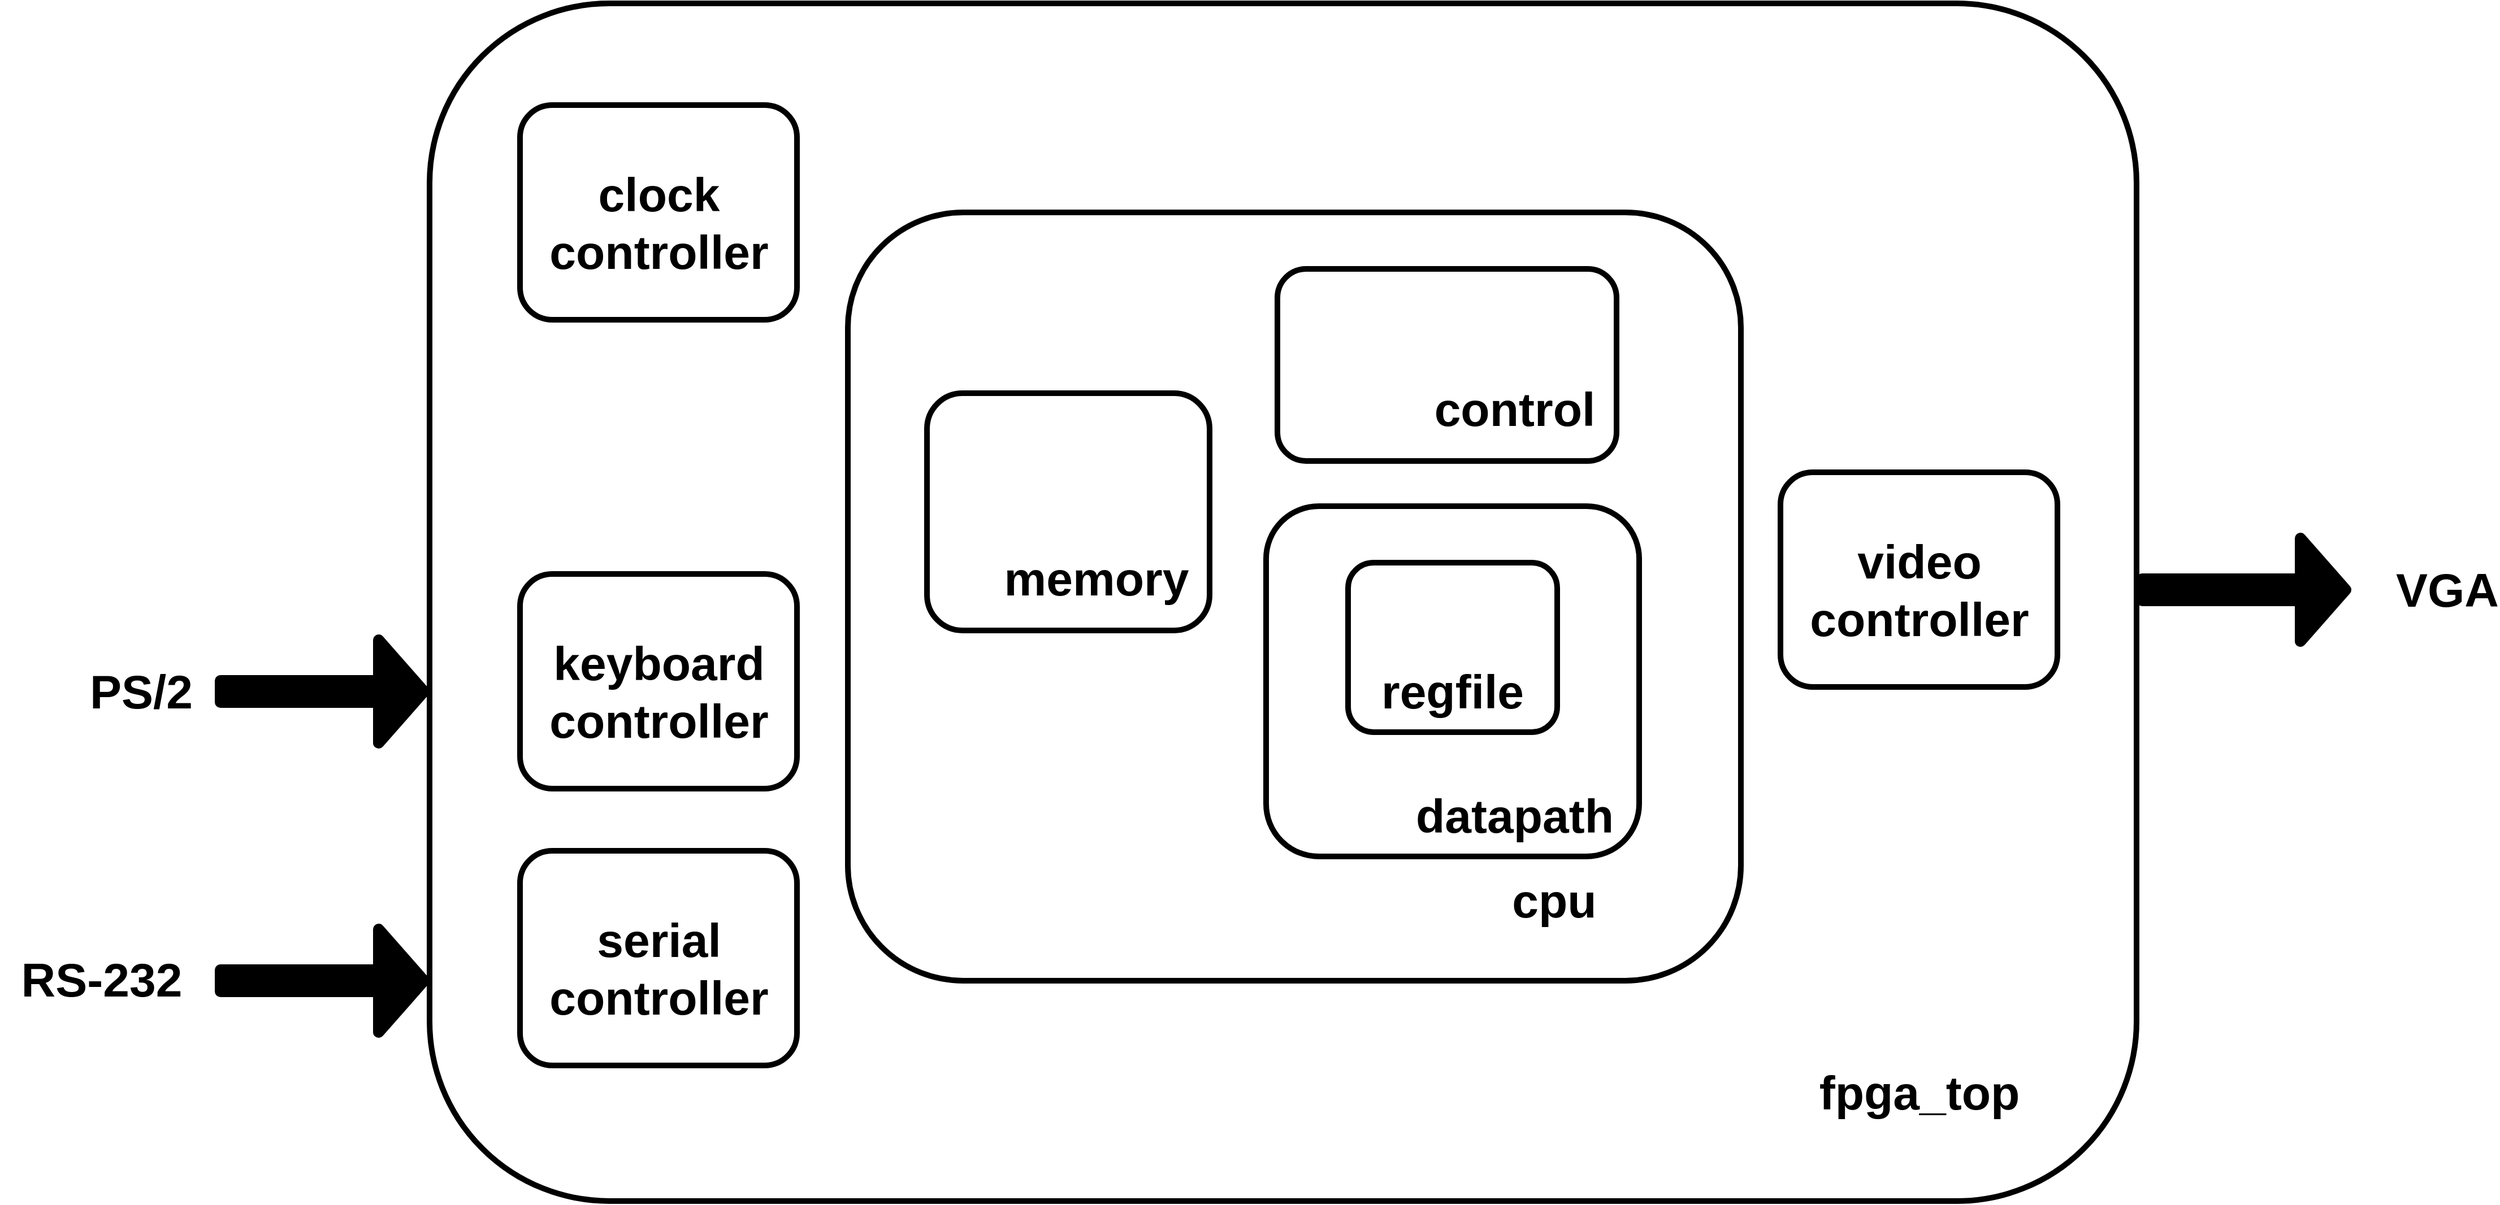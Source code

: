 <mxfile version="14.6.13" type="device"><diagram id="ANM9yEVPjfj1_hYR6-KO" name="Page-1"><mxGraphModel dx="2832" dy="1528" grid="1" gridSize="10" guides="1" tooltips="1" connect="1" arrows="1" fold="1" page="1" pageScale="1" pageWidth="2336" pageHeight="1654" math="0" shadow="0"><root><mxCell id="0"/><mxCell id="1" parent="0"/><mxCell id="6lnq6taM1PgtppmrHK61-1" value="" style="rounded=1;whiteSpace=wrap;html=1;strokeWidth=5;" vertex="1" parent="1"><mxGeometry x="420" y="190" width="1510" height="1060" as="geometry"/></mxCell><mxCell id="6lnq6taM1PgtppmrHK61-2" value="&lt;b&gt;&lt;font style=&quot;font-size: 42px&quot;&gt;fpga_top&lt;/font&gt;&lt;/b&gt;" style="text;html=1;strokeColor=none;fillColor=none;align=center;verticalAlign=middle;whiteSpace=wrap;rounded=0;" vertex="1" parent="1"><mxGeometry x="1627.5" y="1120" width="220" height="70" as="geometry"/></mxCell><mxCell id="6lnq6taM1PgtppmrHK61-3" value="" style="shape=flexArrow;endArrow=classic;html=1;fillColor=#000000;strokeWidth=10;endWidth=62;endSize=10;" edge="1" parent="1"><mxGeometry width="50" height="50" relative="1" as="geometry"><mxPoint x="1930" y="709" as="sourcePoint"/><mxPoint x="2120" y="709" as="targetPoint"/></mxGeometry></mxCell><mxCell id="6lnq6taM1PgtppmrHK61-6" value="&lt;b&gt;&lt;font style=&quot;font-size: 42px&quot;&gt;VGA&lt;/font&gt;&lt;/b&gt;" style="text;html=1;strokeColor=none;fillColor=none;align=center;verticalAlign=middle;whiteSpace=wrap;rounded=0;" vertex="1" parent="1"><mxGeometry x="2160" y="675" width="90" height="70" as="geometry"/></mxCell><mxCell id="6lnq6taM1PgtppmrHK61-7" value="&lt;b&gt;&lt;font style=&quot;font-size: 42px&quot;&gt;PS/2&lt;/font&gt;&lt;/b&gt;" style="text;html=1;strokeColor=none;fillColor=none;align=center;verticalAlign=middle;whiteSpace=wrap;rounded=0;" vertex="1" parent="1"><mxGeometry x="110" y="765" width="110" height="70" as="geometry"/></mxCell><mxCell id="6lnq6taM1PgtppmrHK61-9" value="" style="rounded=1;whiteSpace=wrap;html=1;strokeWidth=5;" vertex="1" parent="1"><mxGeometry x="790" y="375" width="790" height="680" as="geometry"/></mxCell><mxCell id="6lnq6taM1PgtppmrHK61-10" value="&lt;b&gt;&lt;font style=&quot;font-size: 42px&quot;&gt;cpu&lt;/font&gt;&lt;/b&gt;" style="text;html=1;strokeColor=none;fillColor=none;align=center;verticalAlign=middle;whiteSpace=wrap;rounded=0;" vertex="1" parent="1"><mxGeometry x="1365" y="950" width="100" height="70" as="geometry"/></mxCell><mxCell id="6lnq6taM1PgtppmrHK61-11" value="" style="rounded=1;whiteSpace=wrap;html=1;strokeWidth=5;" vertex="1" parent="1"><mxGeometry x="1170" y="425" width="300" height="170" as="geometry"/></mxCell><mxCell id="6lnq6taM1PgtppmrHK61-12" value="&lt;b&gt;&lt;font style=&quot;font-size: 42px&quot;&gt;control&lt;/font&gt;&lt;/b&gt;" style="text;html=1;strokeColor=none;fillColor=none;align=center;verticalAlign=middle;whiteSpace=wrap;rounded=0;" vertex="1" parent="1"><mxGeometry x="1300" y="515" width="160" height="70" as="geometry"/></mxCell><mxCell id="6lnq6taM1PgtppmrHK61-4" value="" style="rounded=1;whiteSpace=wrap;html=1;strokeWidth=5;" vertex="1" parent="1"><mxGeometry x="1160" y="635" width="330" height="310" as="geometry"/></mxCell><mxCell id="6lnq6taM1PgtppmrHK61-5" value="&lt;b&gt;&lt;font style=&quot;font-size: 42px&quot;&gt;datapath&lt;/font&gt;&lt;/b&gt;" style="text;html=1;strokeColor=none;fillColor=none;align=center;verticalAlign=middle;whiteSpace=wrap;rounded=0;" vertex="1" parent="1"><mxGeometry x="1270" y="875" width="220" height="70" as="geometry"/></mxCell><mxCell id="6lnq6taM1PgtppmrHK61-13" value="" style="rounded=1;whiteSpace=wrap;html=1;strokeWidth=5;" vertex="1" parent="1"><mxGeometry x="1232.5" y="685" width="185" height="150" as="geometry"/></mxCell><mxCell id="6lnq6taM1PgtppmrHK61-14" value="&lt;b&gt;&lt;font style=&quot;font-size: 42px&quot;&gt;regfile&lt;/font&gt;&lt;/b&gt;" style="text;html=1;strokeColor=none;fillColor=none;align=center;verticalAlign=middle;whiteSpace=wrap;rounded=0;" vertex="1" parent="1"><mxGeometry x="1245" y="765" width="160" height="70" as="geometry"/></mxCell><mxCell id="6lnq6taM1PgtppmrHK61-15" value="" style="rounded=1;whiteSpace=wrap;html=1;strokeWidth=5;" vertex="1" parent="1"><mxGeometry x="860" y="535" width="250" height="210" as="geometry"/></mxCell><mxCell id="6lnq6taM1PgtppmrHK61-16" value="&lt;b&gt;&lt;font style=&quot;font-size: 42px&quot;&gt;memory&lt;/font&gt;&lt;/b&gt;" style="text;html=1;strokeColor=none;fillColor=none;align=center;verticalAlign=middle;whiteSpace=wrap;rounded=0;" vertex="1" parent="1"><mxGeometry x="930" y="665" width="160" height="70" as="geometry"/></mxCell><mxCell id="6lnq6taM1PgtppmrHK61-17" value="" style="rounded=1;whiteSpace=wrap;html=1;strokeWidth=5;" vertex="1" parent="1"><mxGeometry x="1615" y="605" width="245" height="190" as="geometry"/></mxCell><mxCell id="6lnq6taM1PgtppmrHK61-18" value="&lt;b&gt;&lt;font style=&quot;font-size: 42px&quot;&gt;video controller&lt;/font&gt;&lt;/b&gt;" style="text;html=1;strokeColor=none;fillColor=none;align=center;verticalAlign=middle;whiteSpace=wrap;rounded=0;" vertex="1" parent="1"><mxGeometry x="1657.5" y="675" width="160" height="70" as="geometry"/></mxCell><mxCell id="6lnq6taM1PgtppmrHK61-19" value="&lt;b&gt;&lt;font style=&quot;font-size: 42px&quot;&gt;RS-232&lt;/font&gt;&lt;/b&gt;" style="text;html=1;strokeColor=none;fillColor=none;align=center;verticalAlign=middle;whiteSpace=wrap;rounded=0;" vertex="1" parent="1"><mxGeometry x="40" y="1020" width="180" height="70" as="geometry"/></mxCell><mxCell id="6lnq6taM1PgtppmrHK61-20" value="" style="rounded=1;whiteSpace=wrap;html=1;strokeWidth=5;" vertex="1" parent="1"><mxGeometry x="500" y="280" width="245" height="190" as="geometry"/></mxCell><mxCell id="6lnq6taM1PgtppmrHK61-21" value="&lt;b&gt;&lt;font style=&quot;font-size: 42px&quot;&gt;clock controller&lt;/font&gt;&lt;/b&gt;" style="text;html=1;strokeColor=none;fillColor=none;align=center;verticalAlign=middle;whiteSpace=wrap;rounded=0;" vertex="1" parent="1"><mxGeometry x="542.5" y="350" width="160" height="70" as="geometry"/></mxCell><mxCell id="6lnq6taM1PgtppmrHK61-22" value="" style="rounded=1;whiteSpace=wrap;html=1;strokeWidth=5;" vertex="1" parent="1"><mxGeometry x="500" y="695" width="245" height="190" as="geometry"/></mxCell><mxCell id="6lnq6taM1PgtppmrHK61-23" value="&lt;b&gt;&lt;font style=&quot;font-size: 42px&quot;&gt;keyboard controller&lt;/font&gt;&lt;/b&gt;" style="text;html=1;strokeColor=none;fillColor=none;align=center;verticalAlign=middle;whiteSpace=wrap;rounded=0;" vertex="1" parent="1"><mxGeometry x="542.5" y="765" width="160" height="70" as="geometry"/></mxCell><mxCell id="6lnq6taM1PgtppmrHK61-24" value="" style="rounded=1;whiteSpace=wrap;html=1;strokeWidth=5;" vertex="1" parent="1"><mxGeometry x="500" y="940" width="245" height="190" as="geometry"/></mxCell><mxCell id="6lnq6taM1PgtppmrHK61-25" value="&lt;b&gt;&lt;font style=&quot;font-size: 42px&quot;&gt;serial controller&lt;/font&gt;&lt;/b&gt;" style="text;html=1;strokeColor=none;fillColor=none;align=center;verticalAlign=middle;whiteSpace=wrap;rounded=0;" vertex="1" parent="1"><mxGeometry x="542.5" y="1010" width="160" height="70" as="geometry"/></mxCell><mxCell id="6lnq6taM1PgtppmrHK61-26" value="" style="shape=flexArrow;endArrow=classic;html=1;fillColor=#000000;strokeWidth=10;endWidth=62;endSize=10;" edge="1" parent="1"><mxGeometry width="50" height="50" relative="1" as="geometry"><mxPoint x="230" y="799" as="sourcePoint"/><mxPoint x="420" y="799" as="targetPoint"/></mxGeometry></mxCell><mxCell id="6lnq6taM1PgtppmrHK61-27" value="" style="shape=flexArrow;endArrow=classic;html=1;fillColor=#000000;strokeWidth=10;endWidth=62;endSize=10;" edge="1" parent="1"><mxGeometry width="50" height="50" relative="1" as="geometry"><mxPoint x="230" y="1055" as="sourcePoint"/><mxPoint x="420" y="1055" as="targetPoint"/></mxGeometry></mxCell></root></mxGraphModel></diagram></mxfile>